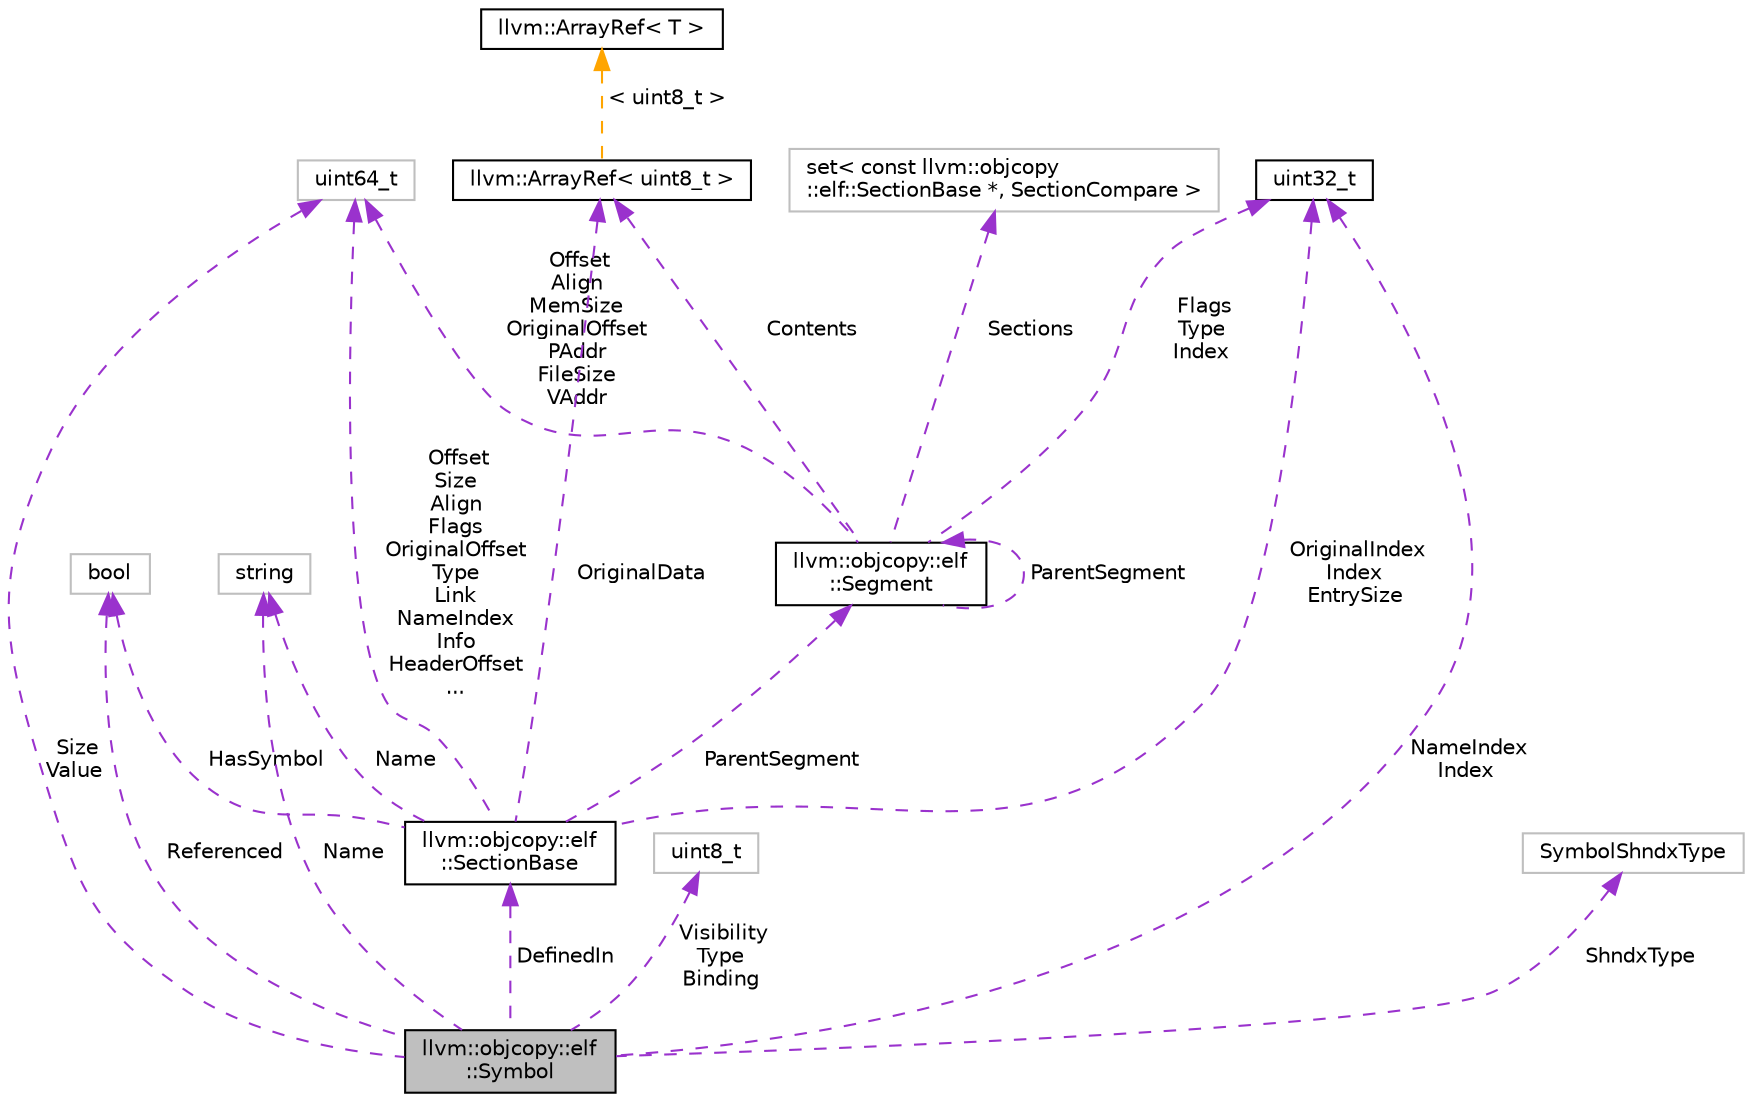 digraph "llvm::objcopy::elf::Symbol"
{
 // LATEX_PDF_SIZE
  bgcolor="transparent";
  edge [fontname="Helvetica",fontsize="10",labelfontname="Helvetica",labelfontsize="10"];
  node [fontname="Helvetica",fontsize="10",shape=record];
  Node1 [label="llvm::objcopy::elf\l::Symbol",height=0.2,width=0.4,color="black", fillcolor="grey75", style="filled", fontcolor="black",tooltip=" "];
  Node2 -> Node1 [dir="back",color="darkorchid3",fontsize="10",style="dashed",label=" Size\nValue" ,fontname="Helvetica"];
  Node2 [label="uint64_t",height=0.2,width=0.4,color="grey75",tooltip=" "];
  Node3 -> Node1 [dir="back",color="darkorchid3",fontsize="10",style="dashed",label=" NameIndex\nIndex" ,fontname="Helvetica"];
  Node3 [label="uint32_t",height=0.2,width=0.4,color="black",URL="$classuint32__t.html",tooltip=" "];
  Node4 -> Node1 [dir="back",color="darkorchid3",fontsize="10",style="dashed",label=" Referenced" ,fontname="Helvetica"];
  Node4 [label="bool",height=0.2,width=0.4,color="grey75",tooltip=" "];
  Node5 -> Node1 [dir="back",color="darkorchid3",fontsize="10",style="dashed",label=" Name" ,fontname="Helvetica"];
  Node5 [label="string",height=0.2,width=0.4,color="grey75",tooltip=" "];
  Node6 -> Node1 [dir="back",color="darkorchid3",fontsize="10",style="dashed",label=" Visibility\nType\nBinding" ,fontname="Helvetica"];
  Node6 [label="uint8_t",height=0.2,width=0.4,color="grey75",tooltip=" "];
  Node7 -> Node1 [dir="back",color="darkorchid3",fontsize="10",style="dashed",label=" DefinedIn" ,fontname="Helvetica"];
  Node7 [label="llvm::objcopy::elf\l::SectionBase",height=0.2,width=0.4,color="black",URL="$classllvm_1_1objcopy_1_1elf_1_1SectionBase.html",tooltip=" "];
  Node2 -> Node7 [dir="back",color="darkorchid3",fontsize="10",style="dashed",label=" Offset\nSize\nAlign\nFlags\nOriginalOffset\nType\nLink\nNameIndex\nInfo\nHeaderOffset\n..." ,fontname="Helvetica"];
  Node8 -> Node7 [dir="back",color="darkorchid3",fontsize="10",style="dashed",label=" ParentSegment" ,fontname="Helvetica"];
  Node8 [label="llvm::objcopy::elf\l::Segment",height=0.2,width=0.4,color="black",URL="$classllvm_1_1objcopy_1_1elf_1_1Segment.html",tooltip=" "];
  Node9 -> Node8 [dir="back",color="darkorchid3",fontsize="10",style="dashed",label=" Sections" ,fontname="Helvetica"];
  Node9 [label="set\< const llvm::objcopy\l::elf::SectionBase *, SectionCompare \>",height=0.2,width=0.4,color="grey75",tooltip=" "];
  Node2 -> Node8 [dir="back",color="darkorchid3",fontsize="10",style="dashed",label=" Offset\nAlign\nMemSize\nOriginalOffset\nPAddr\nFileSize\nVAddr" ,fontname="Helvetica"];
  Node8 -> Node8 [dir="back",color="darkorchid3",fontsize="10",style="dashed",label=" ParentSegment" ,fontname="Helvetica"];
  Node3 -> Node8 [dir="back",color="darkorchid3",fontsize="10",style="dashed",label=" Flags\nType\nIndex" ,fontname="Helvetica"];
  Node10 -> Node8 [dir="back",color="darkorchid3",fontsize="10",style="dashed",label=" Contents" ,fontname="Helvetica"];
  Node10 [label="llvm::ArrayRef\< uint8_t \>",height=0.2,width=0.4,color="black",URL="$classllvm_1_1ArrayRef.html",tooltip=" "];
  Node11 -> Node10 [dir="back",color="orange",fontsize="10",style="dashed",label=" \< uint8_t \>" ,fontname="Helvetica"];
  Node11 [label="llvm::ArrayRef\< T \>",height=0.2,width=0.4,color="black",URL="$classllvm_1_1ArrayRef.html",tooltip="ArrayRef - Represent a constant reference to an array (0 or more elements consecutively in memory),..."];
  Node3 -> Node7 [dir="back",color="darkorchid3",fontsize="10",style="dashed",label=" OriginalIndex\nIndex\nEntrySize" ,fontname="Helvetica"];
  Node4 -> Node7 [dir="back",color="darkorchid3",fontsize="10",style="dashed",label=" HasSymbol" ,fontname="Helvetica"];
  Node5 -> Node7 [dir="back",color="darkorchid3",fontsize="10",style="dashed",label=" Name" ,fontname="Helvetica"];
  Node10 -> Node7 [dir="back",color="darkorchid3",fontsize="10",style="dashed",label=" OriginalData" ,fontname="Helvetica"];
  Node12 -> Node1 [dir="back",color="darkorchid3",fontsize="10",style="dashed",label=" ShndxType" ,fontname="Helvetica"];
  Node12 [label="SymbolShndxType",height=0.2,width=0.4,color="grey75",tooltip=" "];
}
